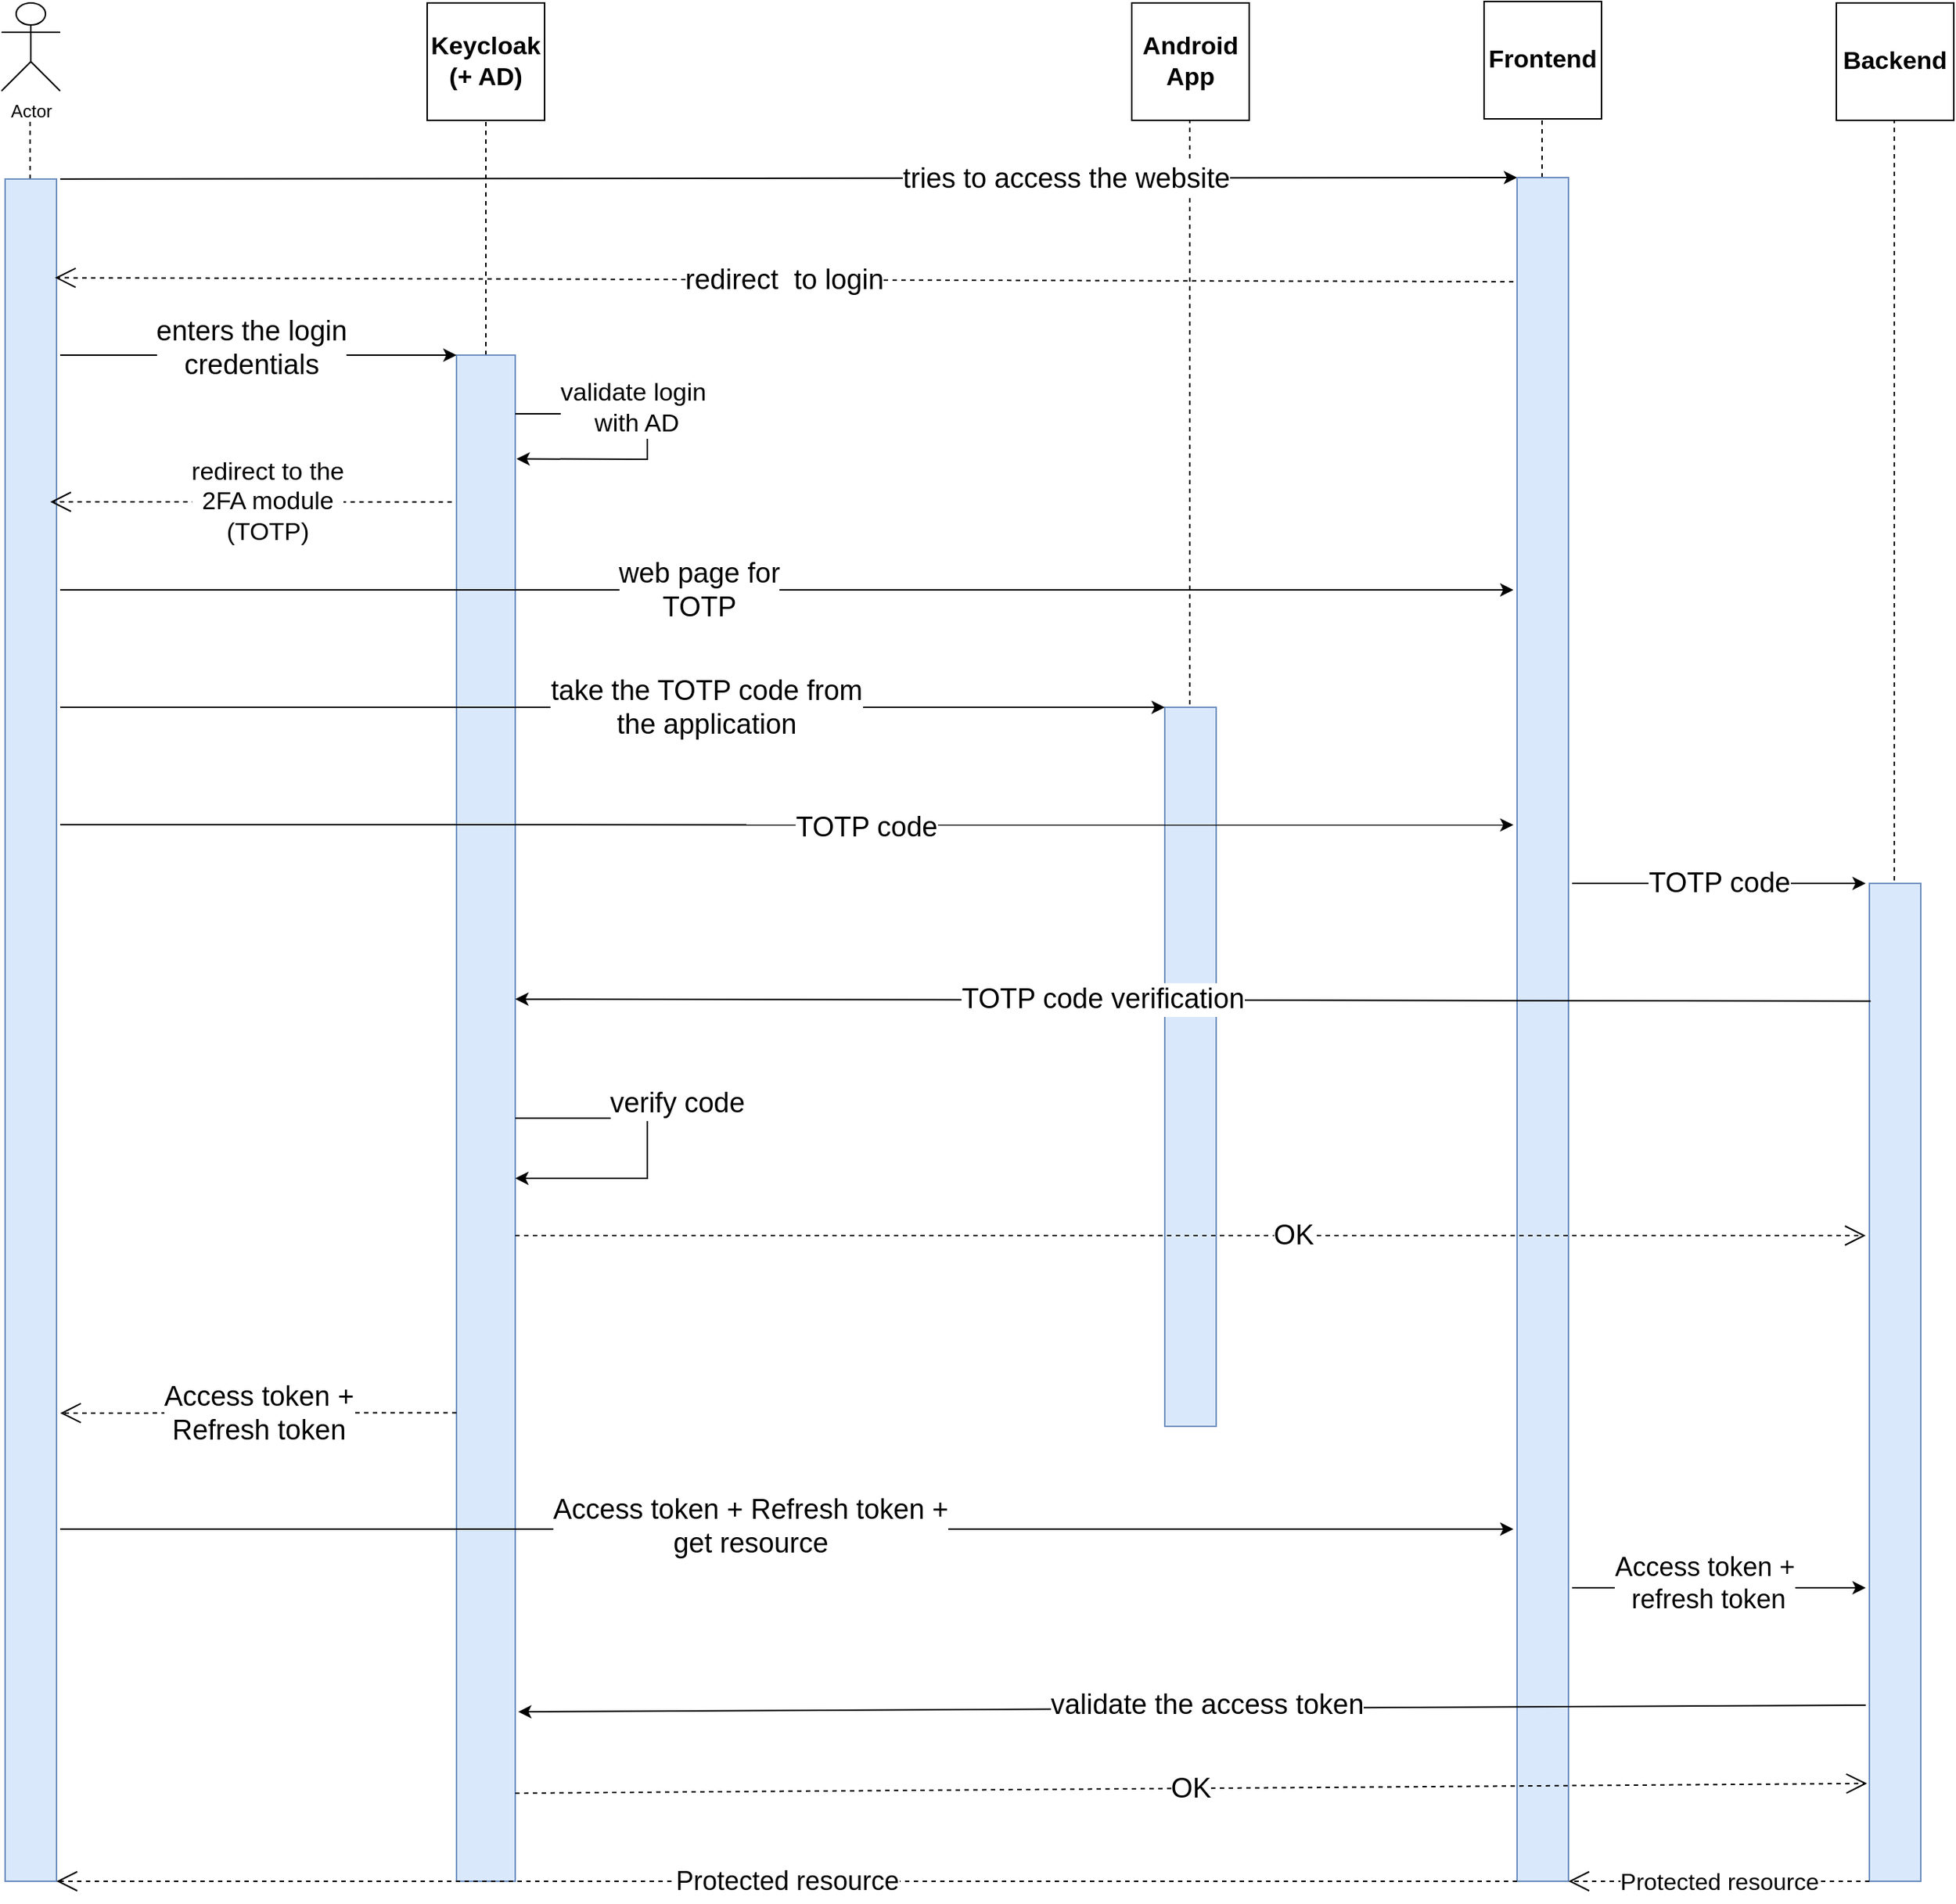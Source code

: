 <mxfile version="22.1.17" type="device">
  <diagram name="Page-1" id="ilEBMqfdQ6se7s2FjwbD">
    <mxGraphModel dx="2758" dy="1452" grid="0" gridSize="10" guides="1" tooltips="1" connect="1" arrows="1" fold="1" page="1" pageScale="1" pageWidth="1700" pageHeight="1100" math="0" shadow="0">
      <root>
        <mxCell id="0" />
        <mxCell id="1" parent="0" />
        <mxCell id="W3Y3JniCTZ74plT9wQjM-1" value="Actor" style="shape=umlActor;verticalLabelPosition=bottom;verticalAlign=top;html=1;outlineConnect=0;" vertex="1" parent="1">
          <mxGeometry x="30" y="40" width="40" height="60" as="geometry" />
        </mxCell>
        <mxCell id="W3Y3JniCTZ74plT9wQjM-2" value="&lt;font style=&quot;font-size: 17px;&quot;&gt;&lt;b&gt;Keycloak&lt;br&gt;(+ AD)&lt;br&gt;&lt;/b&gt;&lt;/font&gt;" style="whiteSpace=wrap;html=1;aspect=fixed;" vertex="1" parent="1">
          <mxGeometry x="320" y="40" width="80" height="80" as="geometry" />
        </mxCell>
        <mxCell id="W3Y3JniCTZ74plT9wQjM-4" value="&lt;b style=&quot;border-color: var(--border-color); font-size: 17px;&quot;&gt;Android App&lt;/b&gt;" style="whiteSpace=wrap;html=1;aspect=fixed;" vertex="1" parent="1">
          <mxGeometry x="800" y="40" width="80" height="80" as="geometry" />
        </mxCell>
        <mxCell id="W3Y3JniCTZ74plT9wQjM-5" value="&lt;font style=&quot;font-size: 17px;&quot;&gt;&lt;b&gt;Frontend&lt;/b&gt;&lt;/font&gt;" style="whiteSpace=wrap;html=1;aspect=fixed;" vertex="1" parent="1">
          <mxGeometry x="1040" y="39" width="80" height="80" as="geometry" />
        </mxCell>
        <mxCell id="W3Y3JniCTZ74plT9wQjM-6" value="" style="endArrow=none;dashed=1;html=1;rounded=0;" edge="1" parent="1" source="W3Y3JniCTZ74plT9wQjM-13">
          <mxGeometry width="50" height="50" relative="1" as="geometry">
            <mxPoint x="360" y="890" as="sourcePoint" />
            <mxPoint x="360" y="120" as="targetPoint" />
            <Array as="points">
              <mxPoint x="360" y="150" />
            </Array>
          </mxGeometry>
        </mxCell>
        <mxCell id="W3Y3JniCTZ74plT9wQjM-7" value="" style="endArrow=none;dashed=1;html=1;rounded=0;" edge="1" parent="1">
          <mxGeometry width="50" height="50" relative="1" as="geometry">
            <mxPoint x="839.5" y="890" as="sourcePoint" />
            <mxPoint x="839.5" y="120" as="targetPoint" />
          </mxGeometry>
        </mxCell>
        <mxCell id="W3Y3JniCTZ74plT9wQjM-8" value="" style="endArrow=none;dashed=1;html=1;rounded=0;" edge="1" parent="1" source="W3Y3JniCTZ74plT9wQjM-18">
          <mxGeometry width="50" height="50" relative="1" as="geometry">
            <mxPoint x="1079.5" y="889" as="sourcePoint" />
            <mxPoint x="1079.5" y="119" as="targetPoint" />
          </mxGeometry>
        </mxCell>
        <mxCell id="W3Y3JniCTZ74plT9wQjM-9" value="" style="endArrow=none;dashed=1;html=1;rounded=0;" edge="1" parent="1" source="W3Y3JniCTZ74plT9wQjM-11">
          <mxGeometry width="50" height="50" relative="1" as="geometry">
            <mxPoint x="49.5" y="890" as="sourcePoint" />
            <mxPoint x="49.5" y="120" as="targetPoint" />
          </mxGeometry>
        </mxCell>
        <mxCell id="W3Y3JniCTZ74plT9wQjM-10" value="" style="endArrow=none;dashed=1;html=1;rounded=0;" edge="1" parent="1" target="W3Y3JniCTZ74plT9wQjM-11">
          <mxGeometry width="50" height="50" relative="1" as="geometry">
            <mxPoint x="49.5" y="890" as="sourcePoint" />
            <mxPoint x="49.5" y="120" as="targetPoint" />
          </mxGeometry>
        </mxCell>
        <mxCell id="W3Y3JniCTZ74plT9wQjM-11" value="" style="rounded=0;whiteSpace=wrap;html=1;fillColor=#dae8fc;strokeColor=#6c8ebf;" vertex="1" parent="1">
          <mxGeometry x="32.5" y="160" width="35" height="1160" as="geometry" />
        </mxCell>
        <mxCell id="W3Y3JniCTZ74plT9wQjM-12" value="" style="endArrow=none;dashed=1;html=1;rounded=0;" edge="1" parent="1" target="W3Y3JniCTZ74plT9wQjM-13">
          <mxGeometry width="50" height="50" relative="1" as="geometry">
            <mxPoint x="360" y="890" as="sourcePoint" />
            <mxPoint x="360" y="120" as="targetPoint" />
          </mxGeometry>
        </mxCell>
        <mxCell id="W3Y3JniCTZ74plT9wQjM-13" value="" style="rounded=0;whiteSpace=wrap;html=1;fillColor=#dae8fc;strokeColor=#6c8ebf;" vertex="1" parent="1">
          <mxGeometry x="340" y="280" width="40" height="1040" as="geometry" />
        </mxCell>
        <mxCell id="W3Y3JniCTZ74plT9wQjM-14" value="" style="endArrow=classic;html=1;rounded=0;entryX=0;entryY=0;entryDx=0;entryDy=0;" edge="1" parent="1" target="W3Y3JniCTZ74plT9wQjM-18">
          <mxGeometry width="50" height="50" relative="1" as="geometry">
            <mxPoint x="70" y="160" as="sourcePoint" />
            <mxPoint x="1302.5" y="160" as="targetPoint" />
          </mxGeometry>
        </mxCell>
        <mxCell id="W3Y3JniCTZ74plT9wQjM-15" value="&lt;font style=&quot;font-size: 17px;&quot;&gt;&lt;b&gt;Backend&lt;/b&gt;&lt;/font&gt;" style="whiteSpace=wrap;html=1;aspect=fixed;" vertex="1" parent="1">
          <mxGeometry x="1280" y="40" width="80" height="80" as="geometry" />
        </mxCell>
        <mxCell id="W3Y3JniCTZ74plT9wQjM-16" value="" style="endArrow=none;dashed=1;html=1;rounded=0;" edge="1" parent="1">
          <mxGeometry width="50" height="50" relative="1" as="geometry">
            <mxPoint x="1319.5" y="890" as="sourcePoint" />
            <mxPoint x="1319.5" y="120" as="targetPoint" />
          </mxGeometry>
        </mxCell>
        <mxCell id="W3Y3JniCTZ74plT9wQjM-17" value="" style="endArrow=none;dashed=1;html=1;rounded=0;" edge="1" parent="1" target="W3Y3JniCTZ74plT9wQjM-18">
          <mxGeometry width="50" height="50" relative="1" as="geometry">
            <mxPoint x="1079.5" y="889" as="sourcePoint" />
            <mxPoint x="1079.5" y="119" as="targetPoint" />
          </mxGeometry>
        </mxCell>
        <mxCell id="W3Y3JniCTZ74plT9wQjM-18" value="" style="rounded=0;whiteSpace=wrap;html=1;fillColor=#dae8fc;strokeColor=#6c8ebf;" vertex="1" parent="1">
          <mxGeometry x="1062.5" y="159" width="35" height="1161" as="geometry" />
        </mxCell>
        <mxCell id="W3Y3JniCTZ74plT9wQjM-19" value="&lt;font style=&quot;font-size: 19px;&quot;&gt;tries to access the website&lt;/font&gt;" style="text;html=1;align=center;verticalAlign=middle;resizable=0;points=[];autosize=1;strokeColor=none;fillColor=none;labelBackgroundColor=default;" vertex="1" parent="1">
          <mxGeometry x="630" y="140" width="250" height="40" as="geometry" />
        </mxCell>
        <mxCell id="W3Y3JniCTZ74plT9wQjM-20" value="" style="endArrow=classic;html=1;rounded=0;" edge="1" parent="1">
          <mxGeometry width="50" height="50" relative="1" as="geometry">
            <mxPoint x="70" y="280" as="sourcePoint" />
            <mxPoint x="340" y="280" as="targetPoint" />
          </mxGeometry>
        </mxCell>
        <mxCell id="W3Y3JniCTZ74plT9wQjM-21" value="&lt;font style=&quot;font-size: 19px;&quot;&gt;enters the login &lt;br&gt;credentials&lt;/font&gt;" style="text;html=1;align=center;verticalAlign=middle;resizable=0;points=[];autosize=1;strokeColor=none;fillColor=none;labelBackgroundColor=default;" vertex="1" parent="1">
          <mxGeometry x="125" y="245" width="150" height="60" as="geometry" />
        </mxCell>
        <mxCell id="W3Y3JniCTZ74plT9wQjM-25" value="&lt;font style=&quot;font-size: 19px;&quot;&gt;redirect&amp;nbsp; to login&lt;/font&gt;" style="endArrow=open;endSize=12;dashed=1;html=1;rounded=0;entryX=0.97;entryY=0.058;entryDx=0;entryDy=0;entryPerimeter=0;" edge="1" parent="1" target="W3Y3JniCTZ74plT9wQjM-11">
          <mxGeometry width="160" relative="1" as="geometry">
            <mxPoint x="1060" y="230" as="sourcePoint" />
            <mxPoint x="147.5" y="220" as="targetPoint" />
          </mxGeometry>
        </mxCell>
        <mxCell id="W3Y3JniCTZ74plT9wQjM-26" value="" style="endArrow=open;endSize=12;dashed=1;html=1;rounded=0;entryX=0.97;entryY=0.382;entryDx=0;entryDy=0;entryPerimeter=0;" edge="1" parent="1">
          <mxGeometry width="160" relative="1" as="geometry">
            <mxPoint x="336.78" y="380.14" as="sourcePoint" />
            <mxPoint x="63.23" y="380.0" as="targetPoint" />
          </mxGeometry>
        </mxCell>
        <mxCell id="W3Y3JniCTZ74plT9wQjM-27" value="&lt;font style=&quot;font-size: 17px;&quot;&gt;redirect to the &lt;br&gt;2FA module &lt;br&gt;(TOTP)&lt;br&gt;&lt;/font&gt;" style="edgeLabel;html=1;align=center;verticalAlign=middle;resizable=0;points=[];" vertex="1" connectable="0" parent="W3Y3JniCTZ74plT9wQjM-26">
          <mxGeometry x="0.028" relative="1" as="geometry">
            <mxPoint x="14" as="offset" />
          </mxGeometry>
        </mxCell>
        <mxCell id="W3Y3JniCTZ74plT9wQjM-34" value="" style="endArrow=classic;html=1;rounded=0;" edge="1" parent="1">
          <mxGeometry width="50" height="50" relative="1" as="geometry">
            <mxPoint x="70" y="440" as="sourcePoint" />
            <mxPoint x="1060" y="440" as="targetPoint" />
          </mxGeometry>
        </mxCell>
        <mxCell id="W3Y3JniCTZ74plT9wQjM-35" value="&lt;font style=&quot;font-size: 19px;&quot;&gt;web page for&lt;br&gt;TOTP&lt;br&gt;&lt;/font&gt;" style="text;html=1;align=center;verticalAlign=middle;resizable=0;points=[];autosize=1;strokeColor=none;fillColor=none;labelBackgroundColor=default;" vertex="1" parent="1">
          <mxGeometry x="440" y="410" width="130" height="60" as="geometry" />
        </mxCell>
        <mxCell id="W3Y3JniCTZ74plT9wQjM-40" value="" style="rounded=0;whiteSpace=wrap;html=1;fillColor=#dae8fc;strokeColor=#6c8ebf;" vertex="1" parent="1">
          <mxGeometry x="822.5" y="520" width="35" height="490" as="geometry" />
        </mxCell>
        <mxCell id="W3Y3JniCTZ74plT9wQjM-41" value="" style="rounded=0;whiteSpace=wrap;html=1;fillColor=#dae8fc;strokeColor=#6c8ebf;" vertex="1" parent="1">
          <mxGeometry x="1302.5" y="640" width="35" height="680" as="geometry" />
        </mxCell>
        <mxCell id="W3Y3JniCTZ74plT9wQjM-45" value="" style="endArrow=classic;html=1;rounded=0;" edge="1" parent="1">
          <mxGeometry width="50" height="50" relative="1" as="geometry">
            <mxPoint x="380" y="800" as="sourcePoint" />
            <mxPoint x="380" y="841" as="targetPoint" />
            <Array as="points">
              <mxPoint x="430" y="800" />
              <mxPoint x="470" y="800" />
              <mxPoint x="470" y="841" />
            </Array>
          </mxGeometry>
        </mxCell>
        <mxCell id="W3Y3JniCTZ74plT9wQjM-46" value="&lt;font style=&quot;font-size: 19px;&quot;&gt;verify code&lt;/font&gt;" style="text;html=1;align=center;verticalAlign=middle;resizable=0;points=[];autosize=1;strokeColor=none;fillColor=none;labelBackgroundColor=default;" vertex="1" parent="1">
          <mxGeometry x="430" y="770" width="120" height="40" as="geometry" />
        </mxCell>
        <mxCell id="W3Y3JniCTZ74plT9wQjM-47" value="" style="endArrow=classic;html=1;rounded=0;" edge="1" parent="1">
          <mxGeometry width="50" height="50" relative="1" as="geometry">
            <mxPoint x="70" y="1080" as="sourcePoint" />
            <mxPoint x="1060" y="1080" as="targetPoint" />
          </mxGeometry>
        </mxCell>
        <mxCell id="W3Y3JniCTZ74plT9wQjM-48" value="&lt;font style=&quot;font-size: 19px;&quot;&gt;Access token + Refresh token +&lt;br&gt;get resource&lt;br&gt;&lt;/font&gt;" style="edgeLabel;html=1;align=center;verticalAlign=middle;resizable=0;points=[];" vertex="1" connectable="0" parent="W3Y3JniCTZ74plT9wQjM-47">
          <mxGeometry x="-0.251" y="2" relative="1" as="geometry">
            <mxPoint x="99" as="offset" />
          </mxGeometry>
        </mxCell>
        <mxCell id="W3Y3JniCTZ74plT9wQjM-49" value="&lt;font style=&quot;font-size: 19px;&quot;&gt;Access token +&lt;br&gt;Refresh token&lt;/font&gt;" style="endArrow=open;endSize=12;dashed=1;html=1;rounded=0;exitX=0;exitY=0.693;exitDx=0;exitDy=0;exitPerimeter=0;" edge="1" parent="1" source="W3Y3JniCTZ74plT9wQjM-13">
          <mxGeometry width="160" relative="1" as="geometry">
            <mxPoint x="330" y="1000" as="sourcePoint" />
            <mxPoint x="70" y="1001" as="targetPoint" />
          </mxGeometry>
        </mxCell>
        <mxCell id="W3Y3JniCTZ74plT9wQjM-50" value="" style="endArrow=classic;html=1;rounded=0;" edge="1" parent="1">
          <mxGeometry width="50" height="50" relative="1" as="geometry">
            <mxPoint x="1100" y="1120" as="sourcePoint" />
            <mxPoint x="1300" y="1120" as="targetPoint" />
          </mxGeometry>
        </mxCell>
        <mxCell id="W3Y3JniCTZ74plT9wQjM-51" value="&lt;font style=&quot;font-size: 18px;&quot;&gt;Access token +&lt;br&gt;&amp;nbsp;refresh token&lt;/font&gt;" style="edgeLabel;html=1;align=center;verticalAlign=middle;resizable=0;points=[];" vertex="1" connectable="0" parent="W3Y3JniCTZ74plT9wQjM-50">
          <mxGeometry x="-0.105" y="3" relative="1" as="geometry">
            <mxPoint as="offset" />
          </mxGeometry>
        </mxCell>
        <mxCell id="W3Y3JniCTZ74plT9wQjM-52" value="" style="endArrow=classic;html=1;rounded=0;entryX=1.05;entryY=0.889;entryDx=0;entryDy=0;entryPerimeter=0;" edge="1" parent="1" target="W3Y3JniCTZ74plT9wQjM-13">
          <mxGeometry width="50" height="50" relative="1" as="geometry">
            <mxPoint x="1300" y="1200" as="sourcePoint" />
            <mxPoint x="950" y="1250" as="targetPoint" />
          </mxGeometry>
        </mxCell>
        <mxCell id="W3Y3JniCTZ74plT9wQjM-53" value="&lt;font style=&quot;font-size: 19px;&quot;&gt;validate the access token&lt;/font&gt;" style="edgeLabel;html=1;align=center;verticalAlign=middle;resizable=0;points=[];" vertex="1" connectable="0" parent="W3Y3JniCTZ74plT9wQjM-52">
          <mxGeometry x="-0.022" y="-2" relative="1" as="geometry">
            <mxPoint as="offset" />
          </mxGeometry>
        </mxCell>
        <mxCell id="W3Y3JniCTZ74plT9wQjM-54" value="&lt;font style=&quot;font-size: 19px;&quot;&gt;OK&lt;/font&gt;" style="endArrow=open;endSize=12;dashed=1;html=1;rounded=0;entryX=-0.046;entryY=0.902;entryDx=0;entryDy=0;entryPerimeter=0;" edge="1" parent="1" target="W3Y3JniCTZ74plT9wQjM-41">
          <mxGeometry width="160" relative="1" as="geometry">
            <mxPoint x="380" y="1260" as="sourcePoint" />
            <mxPoint x="540" y="1260" as="targetPoint" />
          </mxGeometry>
        </mxCell>
        <mxCell id="W3Y3JniCTZ74plT9wQjM-55" value="&lt;font style=&quot;font-size: 16px;&quot;&gt;Protected resource&lt;/font&gt;" style="endArrow=open;endSize=12;dashed=1;html=1;rounded=0;exitX=0;exitY=1;exitDx=0;exitDy=0;entryX=1;entryY=1;entryDx=0;entryDy=0;" edge="1" parent="1" source="W3Y3JniCTZ74plT9wQjM-41" target="W3Y3JniCTZ74plT9wQjM-18">
          <mxGeometry width="160" relative="1" as="geometry">
            <mxPoint x="1120" y="1310" as="sourcePoint" />
            <mxPoint x="1280" y="1310" as="targetPoint" />
          </mxGeometry>
        </mxCell>
        <mxCell id="W3Y3JniCTZ74plT9wQjM-56" value="&lt;font style=&quot;font-size: 18px;&quot;&gt;Protected resource&lt;/font&gt;" style="endArrow=open;endSize=12;dashed=1;html=1;rounded=0;exitX=0;exitY=1;exitDx=0;exitDy=0;entryX=1;entryY=1;entryDx=0;entryDy=0;" edge="1" parent="1" source="W3Y3JniCTZ74plT9wQjM-18" target="W3Y3JniCTZ74plT9wQjM-11">
          <mxGeometry width="160" relative="1" as="geometry">
            <mxPoint x="680" y="1330" as="sourcePoint" />
            <mxPoint x="840" y="1330" as="targetPoint" />
          </mxGeometry>
        </mxCell>
        <mxCell id="W3Y3JniCTZ74plT9wQjM-57" value="" style="endArrow=classic;html=1;rounded=0;entryX=1.022;entryY=0.068;entryDx=0;entryDy=0;entryPerimeter=0;" edge="1" parent="1" target="W3Y3JniCTZ74plT9wQjM-13">
          <mxGeometry width="50" height="50" relative="1" as="geometry">
            <mxPoint x="380" y="320" as="sourcePoint" />
            <mxPoint x="380" y="360" as="targetPoint" />
            <Array as="points">
              <mxPoint x="470" y="320" />
              <mxPoint x="470" y="351" />
            </Array>
          </mxGeometry>
        </mxCell>
        <mxCell id="W3Y3JniCTZ74plT9wQjM-58" value="&lt;font style=&quot;font-size: 17px;&quot;&gt;validate login&lt;br&gt;&amp;nbsp;with AD&lt;/font&gt;" style="edgeLabel;html=1;align=center;verticalAlign=middle;resizable=0;points=[];" vertex="1" connectable="0" parent="W3Y3JniCTZ74plT9wQjM-57">
          <mxGeometry x="-0.051" y="1" relative="1" as="geometry">
            <mxPoint x="-11" y="-14" as="offset" />
          </mxGeometry>
        </mxCell>
        <mxCell id="W3Y3JniCTZ74plT9wQjM-60" value="" style="endArrow=classic;html=1;rounded=0;entryX=0;entryY=0;entryDx=0;entryDy=0;" edge="1" parent="1" target="W3Y3JniCTZ74plT9wQjM-40">
          <mxGeometry width="50" height="50" relative="1" as="geometry">
            <mxPoint x="70" y="520" as="sourcePoint" />
            <mxPoint x="120" y="470" as="targetPoint" />
          </mxGeometry>
        </mxCell>
        <mxCell id="W3Y3JniCTZ74plT9wQjM-62" value="&lt;font style=&quot;font-size: 19px;&quot;&gt;take the TOTP code from &lt;br&gt;the application&lt;/font&gt;" style="edgeLabel;html=1;align=center;verticalAlign=middle;resizable=0;points=[];" vertex="1" connectable="0" parent="W3Y3JniCTZ74plT9wQjM-60">
          <mxGeometry x="0.108" y="-2" relative="1" as="geometry">
            <mxPoint x="23" y="-2" as="offset" />
          </mxGeometry>
        </mxCell>
        <mxCell id="W3Y3JniCTZ74plT9wQjM-63" value="" style="endArrow=classic;html=1;rounded=0;entryX=-0.071;entryY=0.38;entryDx=0;entryDy=0;entryPerimeter=0;" edge="1" parent="1" target="W3Y3JniCTZ74plT9wQjM-18">
          <mxGeometry width="50" height="50" relative="1" as="geometry">
            <mxPoint x="70" y="600" as="sourcePoint" />
            <mxPoint x="120" y="550" as="targetPoint" />
          </mxGeometry>
        </mxCell>
        <mxCell id="W3Y3JniCTZ74plT9wQjM-64" value="&lt;font style=&quot;font-size: 19px;&quot;&gt;TOTP code&lt;/font&gt;" style="edgeLabel;html=1;align=center;verticalAlign=middle;resizable=0;points=[];" vertex="1" connectable="0" parent="W3Y3JniCTZ74plT9wQjM-63">
          <mxGeometry x="0.109" y="-2" relative="1" as="geometry">
            <mxPoint as="offset" />
          </mxGeometry>
        </mxCell>
        <mxCell id="W3Y3JniCTZ74plT9wQjM-65" value="" style="endArrow=classic;html=1;rounded=0;" edge="1" parent="1">
          <mxGeometry width="50" height="50" relative="1" as="geometry">
            <mxPoint x="1100" y="640" as="sourcePoint" />
            <mxPoint x="1300" y="640" as="targetPoint" />
          </mxGeometry>
        </mxCell>
        <mxCell id="W3Y3JniCTZ74plT9wQjM-66" value="&lt;font style=&quot;font-size: 19px;&quot;&gt;TOTP code&lt;/font&gt;" style="edgeLabel;html=1;align=center;verticalAlign=middle;resizable=0;points=[];" vertex="1" connectable="0" parent="W3Y3JniCTZ74plT9wQjM-65">
          <mxGeometry x="0.189" y="-1" relative="1" as="geometry">
            <mxPoint x="-19" y="-1" as="offset" />
          </mxGeometry>
        </mxCell>
        <mxCell id="W3Y3JniCTZ74plT9wQjM-67" value="" style="endArrow=classic;html=1;rounded=0;exitX=0.024;exitY=0.118;exitDx=0;exitDy=0;exitPerimeter=0;entryX=1;entryY=0.422;entryDx=0;entryDy=0;entryPerimeter=0;" edge="1" parent="1" source="W3Y3JniCTZ74plT9wQjM-41" target="W3Y3JniCTZ74plT9wQjM-13">
          <mxGeometry width="50" height="50" relative="1" as="geometry">
            <mxPoint x="1150" y="750" as="sourcePoint" />
            <mxPoint x="1200" y="700" as="targetPoint" />
          </mxGeometry>
        </mxCell>
        <mxCell id="W3Y3JniCTZ74plT9wQjM-68" value="&lt;font style=&quot;font-size: 19px;&quot;&gt;TOTP code verification&lt;/font&gt;" style="edgeLabel;html=1;align=center;verticalAlign=middle;resizable=0;points=[];" vertex="1" connectable="0" parent="W3Y3JniCTZ74plT9wQjM-67">
          <mxGeometry x="0.134" y="-1" relative="1" as="geometry">
            <mxPoint as="offset" />
          </mxGeometry>
        </mxCell>
        <mxCell id="W3Y3JniCTZ74plT9wQjM-71" value="&lt;font style=&quot;font-size: 19px;&quot;&gt;OK&lt;/font&gt;" style="endArrow=open;endSize=12;dashed=1;html=1;rounded=0;" edge="1" parent="1">
          <mxGeometry x="0.152" width="160" relative="1" as="geometry">
            <mxPoint x="380" y="880" as="sourcePoint" />
            <mxPoint x="1300" y="880" as="targetPoint" />
            <mxPoint as="offset" />
          </mxGeometry>
        </mxCell>
      </root>
    </mxGraphModel>
  </diagram>
</mxfile>
